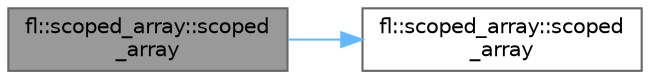 digraph "fl::scoped_array::scoped_array"
{
 // LATEX_PDF_SIZE
  bgcolor="transparent";
  edge [fontname=Helvetica,fontsize=10,labelfontname=Helvetica,labelfontsize=10];
  node [fontname=Helvetica,fontsize=10,shape=box,height=0.2,width=0.4];
  rankdir="LR";
  Node1 [id="Node000001",label="fl::scoped_array::scoped\l_array",height=0.2,width=0.4,color="gray40", fillcolor="grey60", style="filled", fontcolor="black",tooltip=" "];
  Node1 -> Node2 [id="edge1_Node000001_Node000002",color="steelblue1",style="solid",tooltip=" "];
  Node2 [id="Node000002",label="fl::scoped_array::scoped\l_array",height=0.2,width=0.4,color="grey40", fillcolor="white", style="filled",URL="$d3/d92/classfl_1_1scoped__array_aef7cea9aaf0e6f75da2aa01f9073ffc5.html#aef7cea9aaf0e6f75da2aa01f9073ffc5",tooltip=" "];
}
